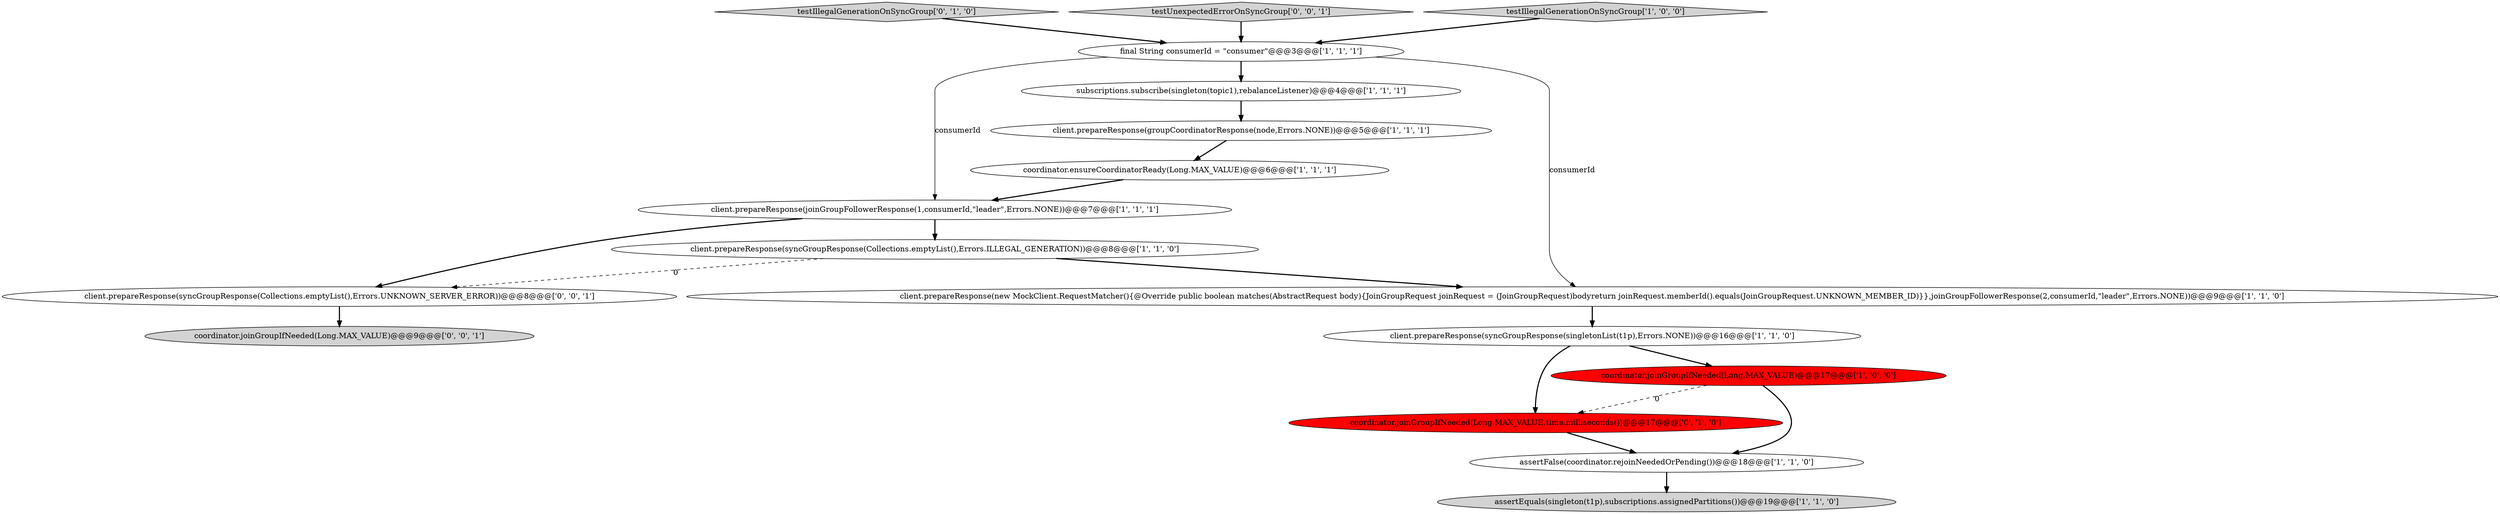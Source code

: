 digraph {
13 [style = filled, label = "testIllegalGenerationOnSyncGroup['0', '1', '0']", fillcolor = lightgray, shape = diamond image = "AAA0AAABBB2BBB"];
15 [style = filled, label = "coordinator.joinGroupIfNeeded(Long.MAX_VALUE)@@@9@@@['0', '0', '1']", fillcolor = lightgray, shape = ellipse image = "AAA0AAABBB3BBB"];
0 [style = filled, label = "assertEquals(singleton(t1p),subscriptions.assignedPartitions())@@@19@@@['1', '1', '0']", fillcolor = lightgray, shape = ellipse image = "AAA0AAABBB1BBB"];
5 [style = filled, label = "client.prepareResponse(syncGroupResponse(singletonList(t1p),Errors.NONE))@@@16@@@['1', '1', '0']", fillcolor = white, shape = ellipse image = "AAA0AAABBB1BBB"];
1 [style = filled, label = "coordinator.ensureCoordinatorReady(Long.MAX_VALUE)@@@6@@@['1', '1', '1']", fillcolor = white, shape = ellipse image = "AAA0AAABBB1BBB"];
16 [style = filled, label = "testUnexpectedErrorOnSyncGroup['0', '0', '1']", fillcolor = lightgray, shape = diamond image = "AAA0AAABBB3BBB"];
2 [style = filled, label = "client.prepareResponse(syncGroupResponse(Collections.emptyList(),Errors.ILLEGAL_GENERATION))@@@8@@@['1', '1', '0']", fillcolor = white, shape = ellipse image = "AAA0AAABBB1BBB"];
7 [style = filled, label = "assertFalse(coordinator.rejoinNeededOrPending())@@@18@@@['1', '1', '0']", fillcolor = white, shape = ellipse image = "AAA0AAABBB1BBB"];
4 [style = filled, label = "client.prepareResponse(joinGroupFollowerResponse(1,consumerId,\"leader\",Errors.NONE))@@@7@@@['1', '1', '1']", fillcolor = white, shape = ellipse image = "AAA0AAABBB1BBB"];
10 [style = filled, label = "client.prepareResponse(new MockClient.RequestMatcher(){@Override public boolean matches(AbstractRequest body){JoinGroupRequest joinRequest = (JoinGroupRequest)bodyreturn joinRequest.memberId().equals(JoinGroupRequest.UNKNOWN_MEMBER_ID)}},joinGroupFollowerResponse(2,consumerId,\"leader\",Errors.NONE))@@@9@@@['1', '1', '0']", fillcolor = white, shape = ellipse image = "AAA0AAABBB1BBB"];
12 [style = filled, label = "coordinator.joinGroupIfNeeded(Long.MAX_VALUE,time.milliseconds())@@@17@@@['0', '1', '0']", fillcolor = red, shape = ellipse image = "AAA1AAABBB2BBB"];
3 [style = filled, label = "client.prepareResponse(groupCoordinatorResponse(node,Errors.NONE))@@@5@@@['1', '1', '1']", fillcolor = white, shape = ellipse image = "AAA0AAABBB1BBB"];
8 [style = filled, label = "testIllegalGenerationOnSyncGroup['1', '0', '0']", fillcolor = lightgray, shape = diamond image = "AAA0AAABBB1BBB"];
6 [style = filled, label = "coordinator.joinGroupIfNeeded(Long.MAX_VALUE)@@@17@@@['1', '0', '0']", fillcolor = red, shape = ellipse image = "AAA1AAABBB1BBB"];
9 [style = filled, label = "final String consumerId = \"consumer\"@@@3@@@['1', '1', '1']", fillcolor = white, shape = ellipse image = "AAA0AAABBB1BBB"];
11 [style = filled, label = "subscriptions.subscribe(singleton(topic1),rebalanceListener)@@@4@@@['1', '1', '1']", fillcolor = white, shape = ellipse image = "AAA0AAABBB1BBB"];
14 [style = filled, label = "client.prepareResponse(syncGroupResponse(Collections.emptyList(),Errors.UNKNOWN_SERVER_ERROR))@@@8@@@['0', '0', '1']", fillcolor = white, shape = ellipse image = "AAA0AAABBB3BBB"];
1->4 [style = bold, label=""];
4->14 [style = bold, label=""];
9->11 [style = bold, label=""];
3->1 [style = bold, label=""];
7->0 [style = bold, label=""];
4->2 [style = bold, label=""];
2->10 [style = bold, label=""];
12->7 [style = bold, label=""];
6->12 [style = dashed, label="0"];
10->5 [style = bold, label=""];
5->6 [style = bold, label=""];
9->4 [style = solid, label="consumerId"];
2->14 [style = dashed, label="0"];
5->12 [style = bold, label=""];
11->3 [style = bold, label=""];
8->9 [style = bold, label=""];
9->10 [style = solid, label="consumerId"];
14->15 [style = bold, label=""];
13->9 [style = bold, label=""];
6->7 [style = bold, label=""];
16->9 [style = bold, label=""];
}
